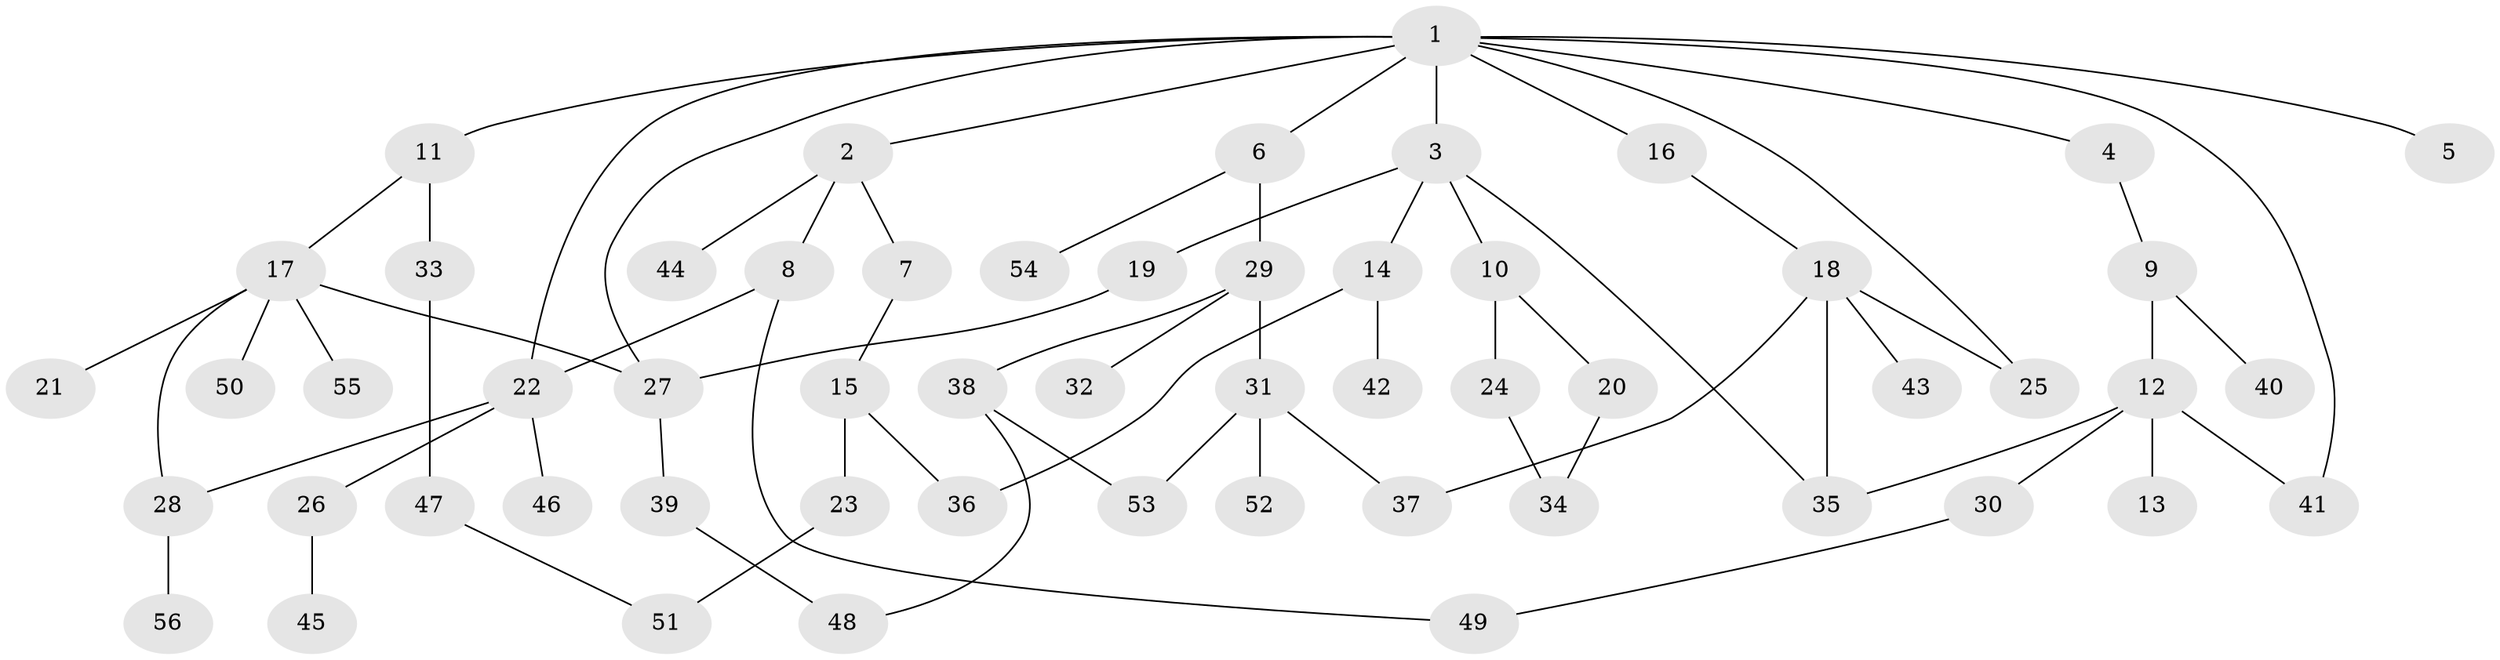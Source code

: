 // Generated by graph-tools (version 1.1) at 2025/25/03/09/25 03:25:34]
// undirected, 56 vertices, 70 edges
graph export_dot {
graph [start="1"]
  node [color=gray90,style=filled];
  1;
  2;
  3;
  4;
  5;
  6;
  7;
  8;
  9;
  10;
  11;
  12;
  13;
  14;
  15;
  16;
  17;
  18;
  19;
  20;
  21;
  22;
  23;
  24;
  25;
  26;
  27;
  28;
  29;
  30;
  31;
  32;
  33;
  34;
  35;
  36;
  37;
  38;
  39;
  40;
  41;
  42;
  43;
  44;
  45;
  46;
  47;
  48;
  49;
  50;
  51;
  52;
  53;
  54;
  55;
  56;
  1 -- 2;
  1 -- 3;
  1 -- 4;
  1 -- 5;
  1 -- 6;
  1 -- 11;
  1 -- 16;
  1 -- 22;
  1 -- 27;
  1 -- 41;
  1 -- 25;
  2 -- 7;
  2 -- 8;
  2 -- 44;
  3 -- 10;
  3 -- 14;
  3 -- 19;
  3 -- 35;
  4 -- 9;
  6 -- 29;
  6 -- 54;
  7 -- 15;
  8 -- 49;
  8 -- 22;
  9 -- 12;
  9 -- 40;
  10 -- 20;
  10 -- 24;
  11 -- 17;
  11 -- 33;
  12 -- 13;
  12 -- 30;
  12 -- 35;
  12 -- 41;
  14 -- 36;
  14 -- 42;
  15 -- 23;
  15 -- 36;
  16 -- 18;
  17 -- 21;
  17 -- 28;
  17 -- 50;
  17 -- 55;
  17 -- 27;
  18 -- 25;
  18 -- 37;
  18 -- 43;
  18 -- 35;
  19 -- 27;
  20 -- 34;
  22 -- 26;
  22 -- 46;
  22 -- 28;
  23 -- 51;
  24 -- 34;
  26 -- 45;
  27 -- 39;
  28 -- 56;
  29 -- 31;
  29 -- 32;
  29 -- 38;
  30 -- 49;
  31 -- 52;
  31 -- 53;
  31 -- 37;
  33 -- 47;
  38 -- 48;
  38 -- 53;
  39 -- 48;
  47 -- 51;
}
